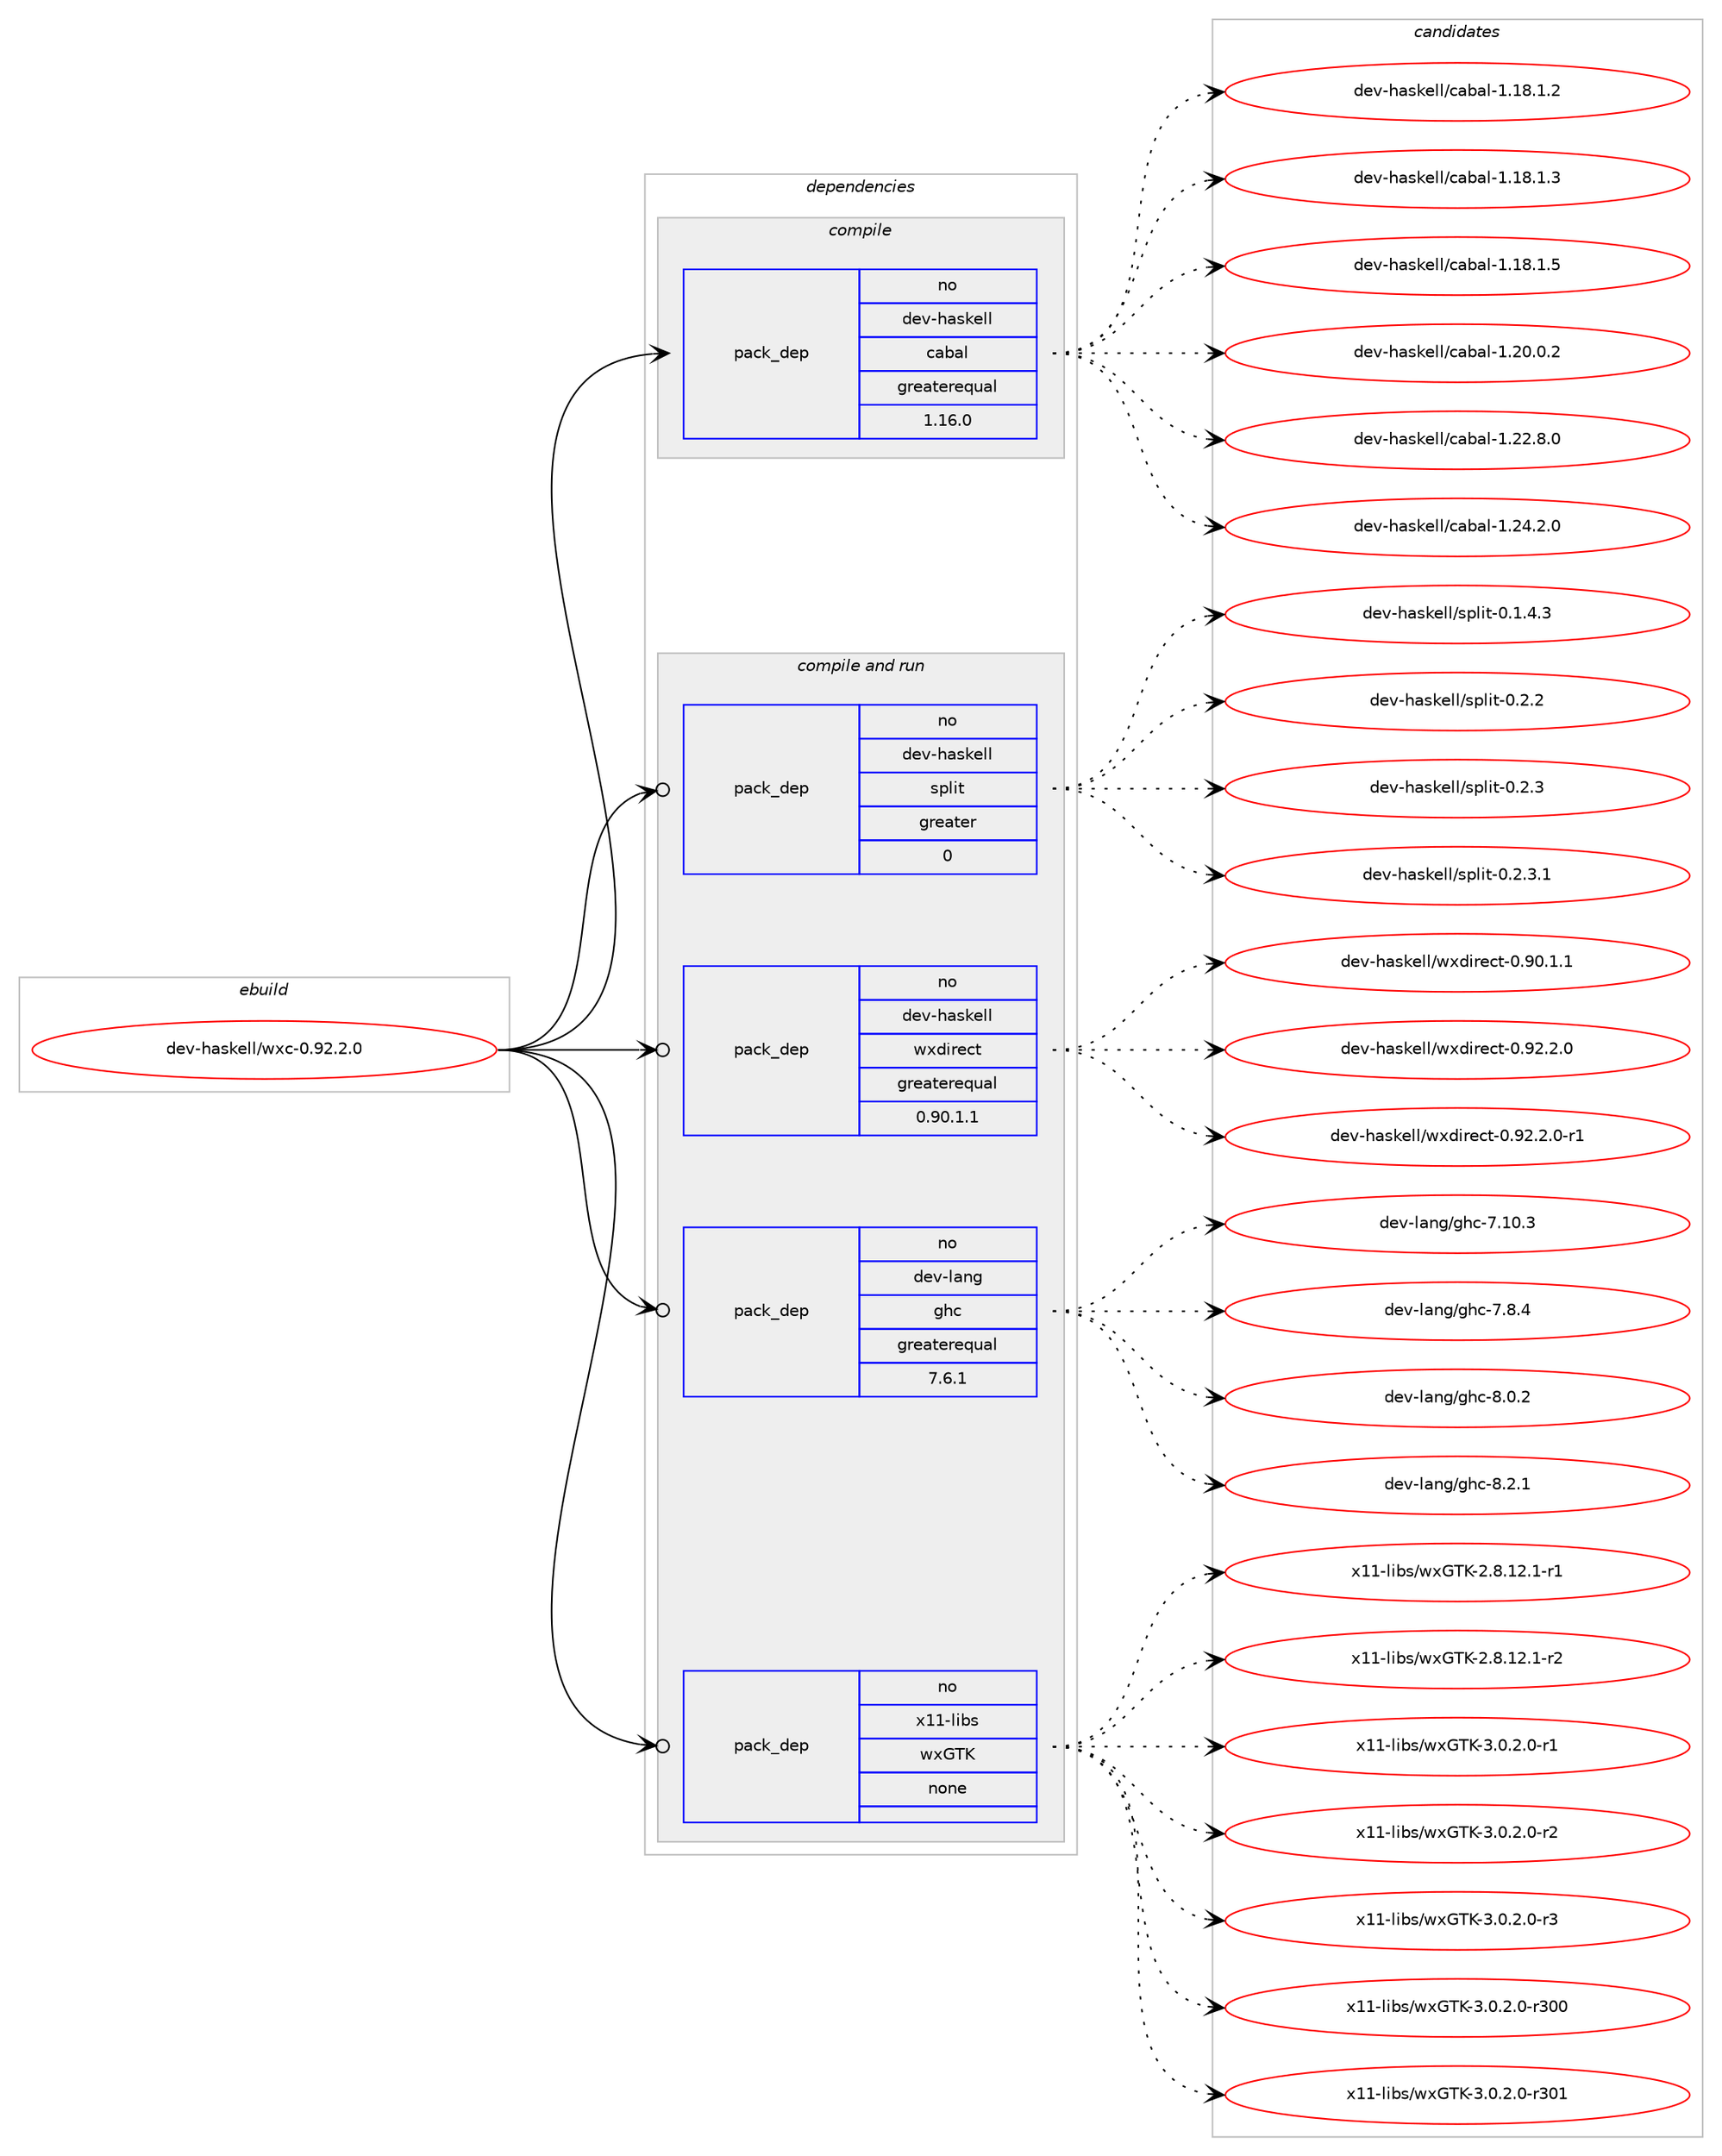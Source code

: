 digraph prolog {

# *************
# Graph options
# *************

newrank=true;
concentrate=true;
compound=true;
graph [rankdir=LR,fontname=Helvetica,fontsize=10,ranksep=1.5];#, ranksep=2.5, nodesep=0.2];
edge  [arrowhead=vee];
node  [fontname=Helvetica,fontsize=10];

# **********
# The ebuild
# **********

subgraph cluster_leftcol {
color=gray;
rank=same;
label=<<i>ebuild</i>>;
id [label="dev-haskell/wxc-0.92.2.0", color=red, width=4, href="../dev-haskell/wxc-0.92.2.0.svg"];
}

# ****************
# The dependencies
# ****************

subgraph cluster_midcol {
color=gray;
label=<<i>dependencies</i>>;
subgraph cluster_compile {
fillcolor="#eeeeee";
style=filled;
label=<<i>compile</i>>;
subgraph pack71693 {
dependency96002 [label=<<TABLE BORDER="0" CELLBORDER="1" CELLSPACING="0" CELLPADDING="4" WIDTH="220"><TR><TD ROWSPAN="6" CELLPADDING="30">pack_dep</TD></TR><TR><TD WIDTH="110">no</TD></TR><TR><TD>dev-haskell</TD></TR><TR><TD>cabal</TD></TR><TR><TD>greaterequal</TD></TR><TR><TD>1.16.0</TD></TR></TABLE>>, shape=none, color=blue];
}
id:e -> dependency96002:w [weight=20,style="solid",arrowhead="vee"];
}
subgraph cluster_compileandrun {
fillcolor="#eeeeee";
style=filled;
label=<<i>compile and run</i>>;
subgraph pack71694 {
dependency96003 [label=<<TABLE BORDER="0" CELLBORDER="1" CELLSPACING="0" CELLPADDING="4" WIDTH="220"><TR><TD ROWSPAN="6" CELLPADDING="30">pack_dep</TD></TR><TR><TD WIDTH="110">no</TD></TR><TR><TD>dev-haskell</TD></TR><TR><TD>split</TD></TR><TR><TD>greater</TD></TR><TR><TD>0</TD></TR></TABLE>>, shape=none, color=blue];
}
id:e -> dependency96003:w [weight=20,style="solid",arrowhead="odotvee"];
subgraph pack71695 {
dependency96004 [label=<<TABLE BORDER="0" CELLBORDER="1" CELLSPACING="0" CELLPADDING="4" WIDTH="220"><TR><TD ROWSPAN="6" CELLPADDING="30">pack_dep</TD></TR><TR><TD WIDTH="110">no</TD></TR><TR><TD>dev-haskell</TD></TR><TR><TD>wxdirect</TD></TR><TR><TD>greaterequal</TD></TR><TR><TD>0.90.1.1</TD></TR></TABLE>>, shape=none, color=blue];
}
id:e -> dependency96004:w [weight=20,style="solid",arrowhead="odotvee"];
subgraph pack71696 {
dependency96005 [label=<<TABLE BORDER="0" CELLBORDER="1" CELLSPACING="0" CELLPADDING="4" WIDTH="220"><TR><TD ROWSPAN="6" CELLPADDING="30">pack_dep</TD></TR><TR><TD WIDTH="110">no</TD></TR><TR><TD>dev-lang</TD></TR><TR><TD>ghc</TD></TR><TR><TD>greaterequal</TD></TR><TR><TD>7.6.1</TD></TR></TABLE>>, shape=none, color=blue];
}
id:e -> dependency96005:w [weight=20,style="solid",arrowhead="odotvee"];
subgraph pack71697 {
dependency96006 [label=<<TABLE BORDER="0" CELLBORDER="1" CELLSPACING="0" CELLPADDING="4" WIDTH="220"><TR><TD ROWSPAN="6" CELLPADDING="30">pack_dep</TD></TR><TR><TD WIDTH="110">no</TD></TR><TR><TD>x11-libs</TD></TR><TR><TD>wxGTK</TD></TR><TR><TD>none</TD></TR><TR><TD></TD></TR></TABLE>>, shape=none, color=blue];
}
id:e -> dependency96006:w [weight=20,style="solid",arrowhead="odotvee"];
}
subgraph cluster_run {
fillcolor="#eeeeee";
style=filled;
label=<<i>run</i>>;
}
}

# **************
# The candidates
# **************

subgraph cluster_choices {
rank=same;
color=gray;
label=<<i>candidates</i>>;

subgraph choice71693 {
color=black;
nodesep=1;
choice10010111845104971151071011081084799979897108454946495646494650 [label="dev-haskell/cabal-1.18.1.2", color=red, width=4,href="../dev-haskell/cabal-1.18.1.2.svg"];
choice10010111845104971151071011081084799979897108454946495646494651 [label="dev-haskell/cabal-1.18.1.3", color=red, width=4,href="../dev-haskell/cabal-1.18.1.3.svg"];
choice10010111845104971151071011081084799979897108454946495646494653 [label="dev-haskell/cabal-1.18.1.5", color=red, width=4,href="../dev-haskell/cabal-1.18.1.5.svg"];
choice10010111845104971151071011081084799979897108454946504846484650 [label="dev-haskell/cabal-1.20.0.2", color=red, width=4,href="../dev-haskell/cabal-1.20.0.2.svg"];
choice10010111845104971151071011081084799979897108454946505046564648 [label="dev-haskell/cabal-1.22.8.0", color=red, width=4,href="../dev-haskell/cabal-1.22.8.0.svg"];
choice10010111845104971151071011081084799979897108454946505246504648 [label="dev-haskell/cabal-1.24.2.0", color=red, width=4,href="../dev-haskell/cabal-1.24.2.0.svg"];
dependency96002:e -> choice10010111845104971151071011081084799979897108454946495646494650:w [style=dotted,weight="100"];
dependency96002:e -> choice10010111845104971151071011081084799979897108454946495646494651:w [style=dotted,weight="100"];
dependency96002:e -> choice10010111845104971151071011081084799979897108454946495646494653:w [style=dotted,weight="100"];
dependency96002:e -> choice10010111845104971151071011081084799979897108454946504846484650:w [style=dotted,weight="100"];
dependency96002:e -> choice10010111845104971151071011081084799979897108454946505046564648:w [style=dotted,weight="100"];
dependency96002:e -> choice10010111845104971151071011081084799979897108454946505246504648:w [style=dotted,weight="100"];
}
subgraph choice71694 {
color=black;
nodesep=1;
choice1001011184510497115107101108108471151121081051164548464946524651 [label="dev-haskell/split-0.1.4.3", color=red, width=4,href="../dev-haskell/split-0.1.4.3.svg"];
choice100101118451049711510710110810847115112108105116454846504650 [label="dev-haskell/split-0.2.2", color=red, width=4,href="../dev-haskell/split-0.2.2.svg"];
choice100101118451049711510710110810847115112108105116454846504651 [label="dev-haskell/split-0.2.3", color=red, width=4,href="../dev-haskell/split-0.2.3.svg"];
choice1001011184510497115107101108108471151121081051164548465046514649 [label="dev-haskell/split-0.2.3.1", color=red, width=4,href="../dev-haskell/split-0.2.3.1.svg"];
dependency96003:e -> choice1001011184510497115107101108108471151121081051164548464946524651:w [style=dotted,weight="100"];
dependency96003:e -> choice100101118451049711510710110810847115112108105116454846504650:w [style=dotted,weight="100"];
dependency96003:e -> choice100101118451049711510710110810847115112108105116454846504651:w [style=dotted,weight="100"];
dependency96003:e -> choice1001011184510497115107101108108471151121081051164548465046514649:w [style=dotted,weight="100"];
}
subgraph choice71695 {
color=black;
nodesep=1;
choice10010111845104971151071011081084711912010010511410199116454846574846494649 [label="dev-haskell/wxdirect-0.90.1.1", color=red, width=4,href="../dev-haskell/wxdirect-0.90.1.1.svg"];
choice10010111845104971151071011081084711912010010511410199116454846575046504648 [label="dev-haskell/wxdirect-0.92.2.0", color=red, width=4,href="../dev-haskell/wxdirect-0.92.2.0.svg"];
choice100101118451049711510710110810847119120100105114101991164548465750465046484511449 [label="dev-haskell/wxdirect-0.92.2.0-r1", color=red, width=4,href="../dev-haskell/wxdirect-0.92.2.0-r1.svg"];
dependency96004:e -> choice10010111845104971151071011081084711912010010511410199116454846574846494649:w [style=dotted,weight="100"];
dependency96004:e -> choice10010111845104971151071011081084711912010010511410199116454846575046504648:w [style=dotted,weight="100"];
dependency96004:e -> choice100101118451049711510710110810847119120100105114101991164548465750465046484511449:w [style=dotted,weight="100"];
}
subgraph choice71696 {
color=black;
nodesep=1;
choice1001011184510897110103471031049945554649484651 [label="dev-lang/ghc-7.10.3", color=red, width=4,href="../dev-lang/ghc-7.10.3.svg"];
choice10010111845108971101034710310499455546564652 [label="dev-lang/ghc-7.8.4", color=red, width=4,href="../dev-lang/ghc-7.8.4.svg"];
choice10010111845108971101034710310499455646484650 [label="dev-lang/ghc-8.0.2", color=red, width=4,href="../dev-lang/ghc-8.0.2.svg"];
choice10010111845108971101034710310499455646504649 [label="dev-lang/ghc-8.2.1", color=red, width=4,href="../dev-lang/ghc-8.2.1.svg"];
dependency96005:e -> choice1001011184510897110103471031049945554649484651:w [style=dotted,weight="100"];
dependency96005:e -> choice10010111845108971101034710310499455546564652:w [style=dotted,weight="100"];
dependency96005:e -> choice10010111845108971101034710310499455646484650:w [style=dotted,weight="100"];
dependency96005:e -> choice10010111845108971101034710310499455646504649:w [style=dotted,weight="100"];
}
subgraph choice71697 {
color=black;
nodesep=1;
choice12049494510810598115471191207184754550465646495046494511449 [label="x11-libs/wxGTK-2.8.12.1-r1", color=red, width=4,href="../x11-libs/wxGTK-2.8.12.1-r1.svg"];
choice12049494510810598115471191207184754550465646495046494511450 [label="x11-libs/wxGTK-2.8.12.1-r2", color=red, width=4,href="../x11-libs/wxGTK-2.8.12.1-r2.svg"];
choice120494945108105981154711912071847545514648465046484511449 [label="x11-libs/wxGTK-3.0.2.0-r1", color=red, width=4,href="../x11-libs/wxGTK-3.0.2.0-r1.svg"];
choice120494945108105981154711912071847545514648465046484511450 [label="x11-libs/wxGTK-3.0.2.0-r2", color=red, width=4,href="../x11-libs/wxGTK-3.0.2.0-r2.svg"];
choice120494945108105981154711912071847545514648465046484511451 [label="x11-libs/wxGTK-3.0.2.0-r3", color=red, width=4,href="../x11-libs/wxGTK-3.0.2.0-r3.svg"];
choice1204949451081059811547119120718475455146484650464845114514848 [label="x11-libs/wxGTK-3.0.2.0-r300", color=red, width=4,href="../x11-libs/wxGTK-3.0.2.0-r300.svg"];
choice1204949451081059811547119120718475455146484650464845114514849 [label="x11-libs/wxGTK-3.0.2.0-r301", color=red, width=4,href="../x11-libs/wxGTK-3.0.2.0-r301.svg"];
dependency96006:e -> choice12049494510810598115471191207184754550465646495046494511449:w [style=dotted,weight="100"];
dependency96006:e -> choice12049494510810598115471191207184754550465646495046494511450:w [style=dotted,weight="100"];
dependency96006:e -> choice120494945108105981154711912071847545514648465046484511449:w [style=dotted,weight="100"];
dependency96006:e -> choice120494945108105981154711912071847545514648465046484511450:w [style=dotted,weight="100"];
dependency96006:e -> choice120494945108105981154711912071847545514648465046484511451:w [style=dotted,weight="100"];
dependency96006:e -> choice1204949451081059811547119120718475455146484650464845114514848:w [style=dotted,weight="100"];
dependency96006:e -> choice1204949451081059811547119120718475455146484650464845114514849:w [style=dotted,weight="100"];
}
}

}
